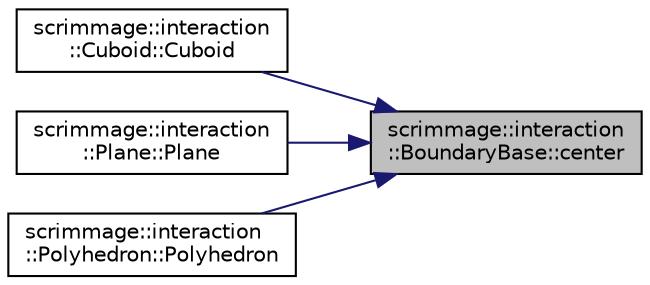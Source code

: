 digraph "scrimmage::interaction::BoundaryBase::center"
{
 // LATEX_PDF_SIZE
  edge [fontname="Helvetica",fontsize="10",labelfontname="Helvetica",labelfontsize="10"];
  node [fontname="Helvetica",fontsize="10",shape=record];
  rankdir="RL";
  Node1 [label="scrimmage::interaction\l::BoundaryBase::center",height=0.2,width=0.4,color="black", fillcolor="grey75", style="filled", fontcolor="black",tooltip=" "];
  Node1 -> Node2 [dir="back",color="midnightblue",fontsize="10",style="solid",fontname="Helvetica"];
  Node2 [label="scrimmage::interaction\l::Cuboid::Cuboid",height=0.2,width=0.4,color="black", fillcolor="white", style="filled",URL="$classscrimmage_1_1interaction_1_1Cuboid.html#a6adfc8f783a940510f953010448e453c",tooltip=" "];
  Node1 -> Node3 [dir="back",color="midnightblue",fontsize="10",style="solid",fontname="Helvetica"];
  Node3 [label="scrimmage::interaction\l::Plane::Plane",height=0.2,width=0.4,color="black", fillcolor="white", style="filled",URL="$classscrimmage_1_1interaction_1_1Plane.html#a338165114bcdb3f746dbec8bc2d96e6a",tooltip=" "];
  Node1 -> Node4 [dir="back",color="midnightblue",fontsize="10",style="solid",fontname="Helvetica"];
  Node4 [label="scrimmage::interaction\l::Polyhedron::Polyhedron",height=0.2,width=0.4,color="black", fillcolor="white", style="filled",URL="$classscrimmage_1_1interaction_1_1Polyhedron.html#a4532bfe69f28e8cd3fbef9d914883dae",tooltip=" "];
}
